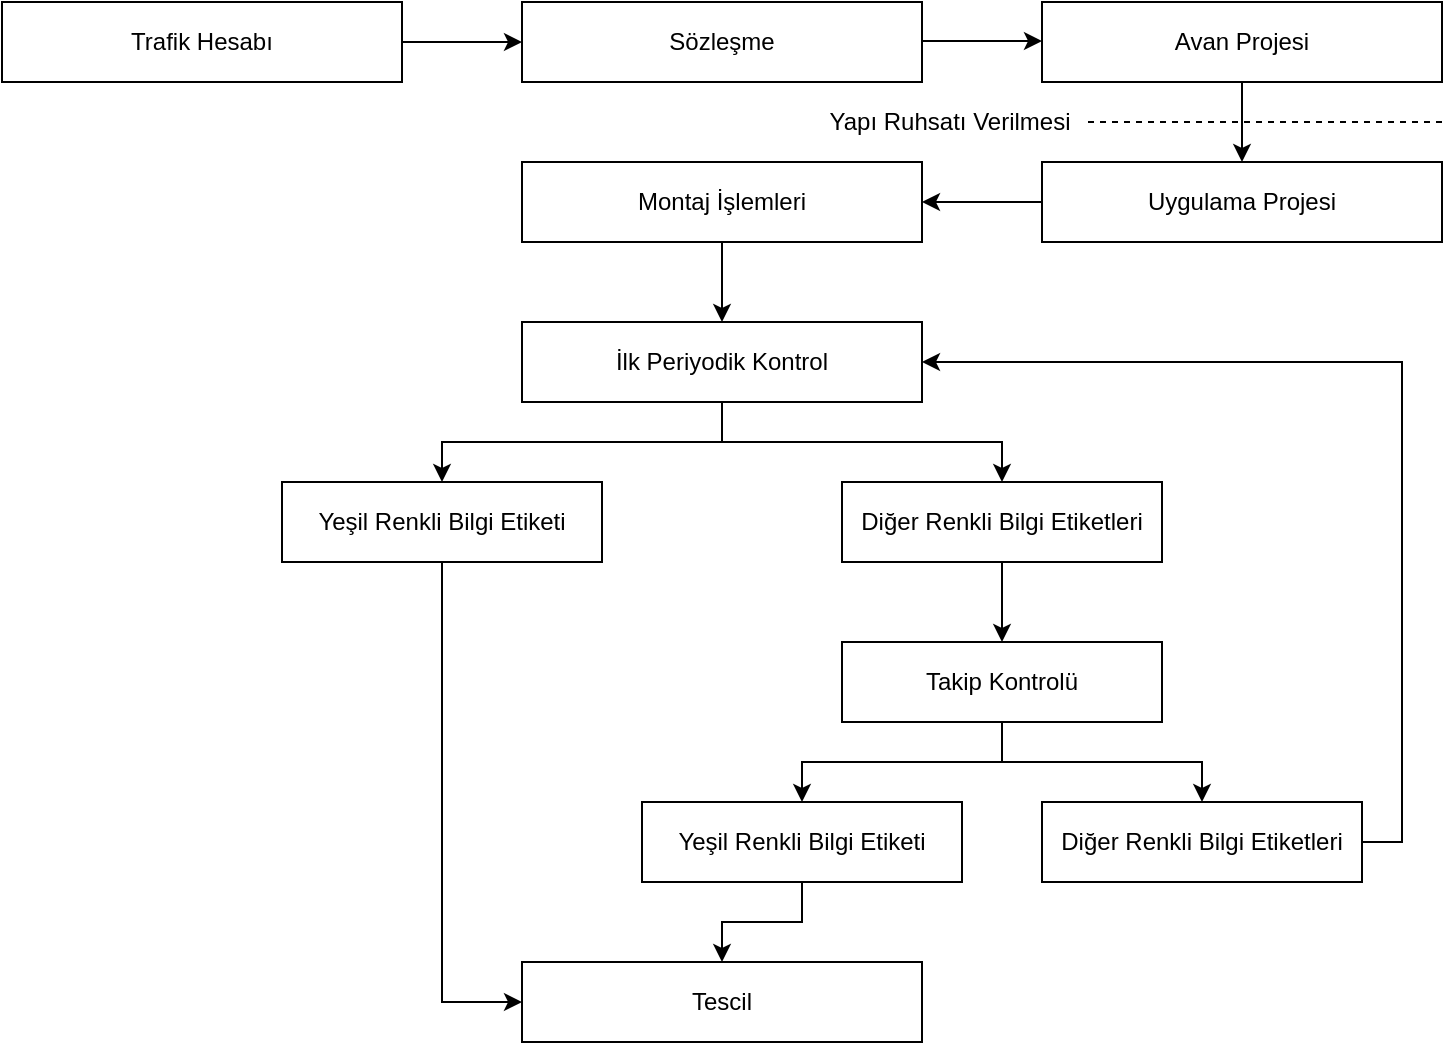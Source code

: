 <mxfile version="22.1.18" type="github">
  <diagram name="Sayfa -1" id="Ott_ABJXuiEzQ8gEiwA2">
    <mxGraphModel dx="1224" dy="722" grid="1" gridSize="10" guides="1" tooltips="1" connect="1" arrows="1" fold="1" page="1" pageScale="1" pageWidth="827" pageHeight="1169" math="0" shadow="0">
      <root>
        <mxCell id="0" />
        <mxCell id="1" parent="0" />
        <mxCell id="wErRC4PvLsqGT4nxYO_4-52" style="edgeStyle=orthogonalEdgeStyle;rounded=0;orthogonalLoop=1;jettySize=auto;html=1;exitX=1;exitY=0.5;exitDx=0;exitDy=0;" edge="1" parent="1" source="wErRC4PvLsqGT4nxYO_4-53">
          <mxGeometry relative="1" as="geometry">
            <mxPoint x="320" y="60" as="targetPoint" />
          </mxGeometry>
        </mxCell>
        <mxCell id="wErRC4PvLsqGT4nxYO_4-53" value="Trafik Hesabı" style="rounded=0;whiteSpace=wrap;html=1;" vertex="1" parent="1">
          <mxGeometry x="60" y="40" width="200" height="40" as="geometry" />
        </mxCell>
        <mxCell id="wErRC4PvLsqGT4nxYO_4-54" value="Sözleşme" style="rounded=0;whiteSpace=wrap;html=1;" vertex="1" parent="1">
          <mxGeometry x="320" y="40" width="200" height="40" as="geometry" />
        </mxCell>
        <mxCell id="wErRC4PvLsqGT4nxYO_4-55" style="edgeStyle=orthogonalEdgeStyle;rounded=0;orthogonalLoop=1;jettySize=auto;html=1;exitX=0.5;exitY=1;exitDx=0;exitDy=0;entryX=0.5;entryY=0;entryDx=0;entryDy=0;" edge="1" parent="1" source="wErRC4PvLsqGT4nxYO_4-56" target="wErRC4PvLsqGT4nxYO_4-85">
          <mxGeometry relative="1" as="geometry" />
        </mxCell>
        <mxCell id="wErRC4PvLsqGT4nxYO_4-56" value="Avan Projesi" style="rounded=0;whiteSpace=wrap;html=1;" vertex="1" parent="1">
          <mxGeometry x="580" y="40" width="200" height="40" as="geometry" />
        </mxCell>
        <mxCell id="wErRC4PvLsqGT4nxYO_4-57" style="edgeStyle=orthogonalEdgeStyle;rounded=0;orthogonalLoop=1;jettySize=auto;html=1;exitX=0.5;exitY=1;exitDx=0;exitDy=0;entryX=0;entryY=0.5;entryDx=0;entryDy=0;" edge="1" parent="1" source="wErRC4PvLsqGT4nxYO_4-58" target="wErRC4PvLsqGT4nxYO_4-62">
          <mxGeometry relative="1" as="geometry" />
        </mxCell>
        <mxCell id="wErRC4PvLsqGT4nxYO_4-58" value="Yeşil Renkli Bilgi Etiketi" style="rounded=0;whiteSpace=wrap;html=1;" vertex="1" parent="1">
          <mxGeometry x="200" y="280" width="160" height="40" as="geometry" />
        </mxCell>
        <mxCell id="wErRC4PvLsqGT4nxYO_4-59" value="" style="edgeStyle=orthogonalEdgeStyle;rounded=0;orthogonalLoop=1;jettySize=auto;html=1;" edge="1" parent="1" source="wErRC4PvLsqGT4nxYO_4-60" target="wErRC4PvLsqGT4nxYO_4-69">
          <mxGeometry relative="1" as="geometry" />
        </mxCell>
        <mxCell id="wErRC4PvLsqGT4nxYO_4-60" value="Diğer Renkli Bilgi Etiketleri" style="rounded=0;whiteSpace=wrap;html=1;" vertex="1" parent="1">
          <mxGeometry x="480" y="280" width="160" height="40" as="geometry" />
        </mxCell>
        <mxCell id="wErRC4PvLsqGT4nxYO_4-62" value="Tescil" style="rounded=0;whiteSpace=wrap;html=1;" vertex="1" parent="1">
          <mxGeometry x="320" y="520" width="200" height="40" as="geometry" />
        </mxCell>
        <mxCell id="wErRC4PvLsqGT4nxYO_4-63" style="edgeStyle=orthogonalEdgeStyle;rounded=0;orthogonalLoop=1;jettySize=auto;html=1;exitX=0.5;exitY=1;exitDx=0;exitDy=0;entryX=0.5;entryY=0;entryDx=0;entryDy=0;" edge="1" parent="1" source="wErRC4PvLsqGT4nxYO_4-64" target="wErRC4PvLsqGT4nxYO_4-62">
          <mxGeometry relative="1" as="geometry" />
        </mxCell>
        <mxCell id="wErRC4PvLsqGT4nxYO_4-64" value="Yeşil Renkli Bilgi Etiketi" style="rounded=0;whiteSpace=wrap;html=1;" vertex="1" parent="1">
          <mxGeometry x="380" y="440" width="160" height="40" as="geometry" />
        </mxCell>
        <mxCell id="wErRC4PvLsqGT4nxYO_4-65" style="edgeStyle=orthogonalEdgeStyle;rounded=0;orthogonalLoop=1;jettySize=auto;html=1;exitX=1;exitY=0.5;exitDx=0;exitDy=0;entryX=1;entryY=0.5;entryDx=0;entryDy=0;" edge="1" parent="1" source="wErRC4PvLsqGT4nxYO_4-66" target="wErRC4PvLsqGT4nxYO_4-91">
          <mxGeometry relative="1" as="geometry" />
        </mxCell>
        <mxCell id="wErRC4PvLsqGT4nxYO_4-66" value="Diğer Renkli Bilgi Etiketleri" style="rounded=0;whiteSpace=wrap;html=1;" vertex="1" parent="1">
          <mxGeometry x="580" y="440" width="160" height="40" as="geometry" />
        </mxCell>
        <mxCell id="wErRC4PvLsqGT4nxYO_4-67" style="edgeStyle=orthogonalEdgeStyle;rounded=0;orthogonalLoop=1;jettySize=auto;html=1;exitX=0.5;exitY=1;exitDx=0;exitDy=0;" edge="1" parent="1" source="wErRC4PvLsqGT4nxYO_4-69" target="wErRC4PvLsqGT4nxYO_4-64">
          <mxGeometry relative="1" as="geometry" />
        </mxCell>
        <mxCell id="wErRC4PvLsqGT4nxYO_4-68" style="edgeStyle=orthogonalEdgeStyle;rounded=0;orthogonalLoop=1;jettySize=auto;html=1;exitX=0.5;exitY=1;exitDx=0;exitDy=0;entryX=0.5;entryY=0;entryDx=0;entryDy=0;" edge="1" parent="1" source="wErRC4PvLsqGT4nxYO_4-69" target="wErRC4PvLsqGT4nxYO_4-66">
          <mxGeometry relative="1" as="geometry" />
        </mxCell>
        <mxCell id="wErRC4PvLsqGT4nxYO_4-69" value="&lt;div&gt;Takip Kontrolü&lt;/div&gt;" style="rounded=0;whiteSpace=wrap;html=1;" vertex="1" parent="1">
          <mxGeometry x="480" y="360" width="160" height="40" as="geometry" />
        </mxCell>
        <mxCell id="wErRC4PvLsqGT4nxYO_4-75" value="Yapı Ruhsatı Verilmesi" style="text;html=1;strokeColor=none;fillColor=none;align=center;verticalAlign=middle;whiteSpace=wrap;rounded=0;" vertex="1" parent="1">
          <mxGeometry x="454" y="85" width="160" height="30" as="geometry" />
        </mxCell>
        <mxCell id="wErRC4PvLsqGT4nxYO_4-84" style="edgeStyle=orthogonalEdgeStyle;rounded=0;orthogonalLoop=1;jettySize=auto;html=1;exitX=0;exitY=0.5;exitDx=0;exitDy=0;" edge="1" parent="1" source="wErRC4PvLsqGT4nxYO_4-85">
          <mxGeometry relative="1" as="geometry">
            <mxPoint x="520" y="140" as="targetPoint" />
          </mxGeometry>
        </mxCell>
        <mxCell id="wErRC4PvLsqGT4nxYO_4-85" value="Uygulama Projesi" style="rounded=0;whiteSpace=wrap;html=1;" vertex="1" parent="1">
          <mxGeometry x="580" y="120" width="200" height="40" as="geometry" />
        </mxCell>
        <mxCell id="wErRC4PvLsqGT4nxYO_4-86" style="edgeStyle=orthogonalEdgeStyle;rounded=0;orthogonalLoop=1;jettySize=auto;html=1;exitX=1;exitY=0.5;exitDx=0;exitDy=0;" edge="1" parent="1">
          <mxGeometry relative="1" as="geometry">
            <mxPoint x="520" y="59.5" as="sourcePoint" />
            <mxPoint x="580" y="59.5" as="targetPoint" />
          </mxGeometry>
        </mxCell>
        <mxCell id="wErRC4PvLsqGT4nxYO_4-87" style="edgeStyle=orthogonalEdgeStyle;rounded=0;orthogonalLoop=1;jettySize=auto;html=1;exitX=0.5;exitY=1;exitDx=0;exitDy=0;entryX=0.5;entryY=0;entryDx=0;entryDy=0;" edge="1" parent="1" source="wErRC4PvLsqGT4nxYO_4-88" target="wErRC4PvLsqGT4nxYO_4-91">
          <mxGeometry relative="1" as="geometry" />
        </mxCell>
        <mxCell id="wErRC4PvLsqGT4nxYO_4-88" value="Montaj İşlemleri" style="rounded=0;whiteSpace=wrap;html=1;" vertex="1" parent="1">
          <mxGeometry x="320" y="120" width="200" height="40" as="geometry" />
        </mxCell>
        <mxCell id="wErRC4PvLsqGT4nxYO_4-89" style="edgeStyle=orthogonalEdgeStyle;rounded=0;orthogonalLoop=1;jettySize=auto;html=1;exitX=0.5;exitY=1;exitDx=0;exitDy=0;" edge="1" parent="1" source="wErRC4PvLsqGT4nxYO_4-91" target="wErRC4PvLsqGT4nxYO_4-58">
          <mxGeometry relative="1" as="geometry">
            <Array as="points">
              <mxPoint x="420" y="260" />
              <mxPoint x="280" y="260" />
            </Array>
          </mxGeometry>
        </mxCell>
        <mxCell id="wErRC4PvLsqGT4nxYO_4-90" style="edgeStyle=orthogonalEdgeStyle;rounded=0;orthogonalLoop=1;jettySize=auto;html=1;exitX=0.5;exitY=1;exitDx=0;exitDy=0;" edge="1" parent="1" source="wErRC4PvLsqGT4nxYO_4-91" target="wErRC4PvLsqGT4nxYO_4-60">
          <mxGeometry relative="1" as="geometry">
            <Array as="points">
              <mxPoint x="420" y="260" />
              <mxPoint x="560" y="260" />
            </Array>
          </mxGeometry>
        </mxCell>
        <mxCell id="wErRC4PvLsqGT4nxYO_4-91" value="İlk Periyodik Kontrol" style="rounded=0;whiteSpace=wrap;html=1;" vertex="1" parent="1">
          <mxGeometry x="320" y="200" width="200" height="40" as="geometry" />
        </mxCell>
        <mxCell id="wErRC4PvLsqGT4nxYO_4-92" value="" style="endArrow=none;dashed=1;html=1;rounded=0;" edge="1" parent="1">
          <mxGeometry width="50" height="50" relative="1" as="geometry">
            <mxPoint x="780" y="100" as="sourcePoint" />
            <mxPoint x="602" y="100" as="targetPoint" />
          </mxGeometry>
        </mxCell>
      </root>
    </mxGraphModel>
  </diagram>
</mxfile>
